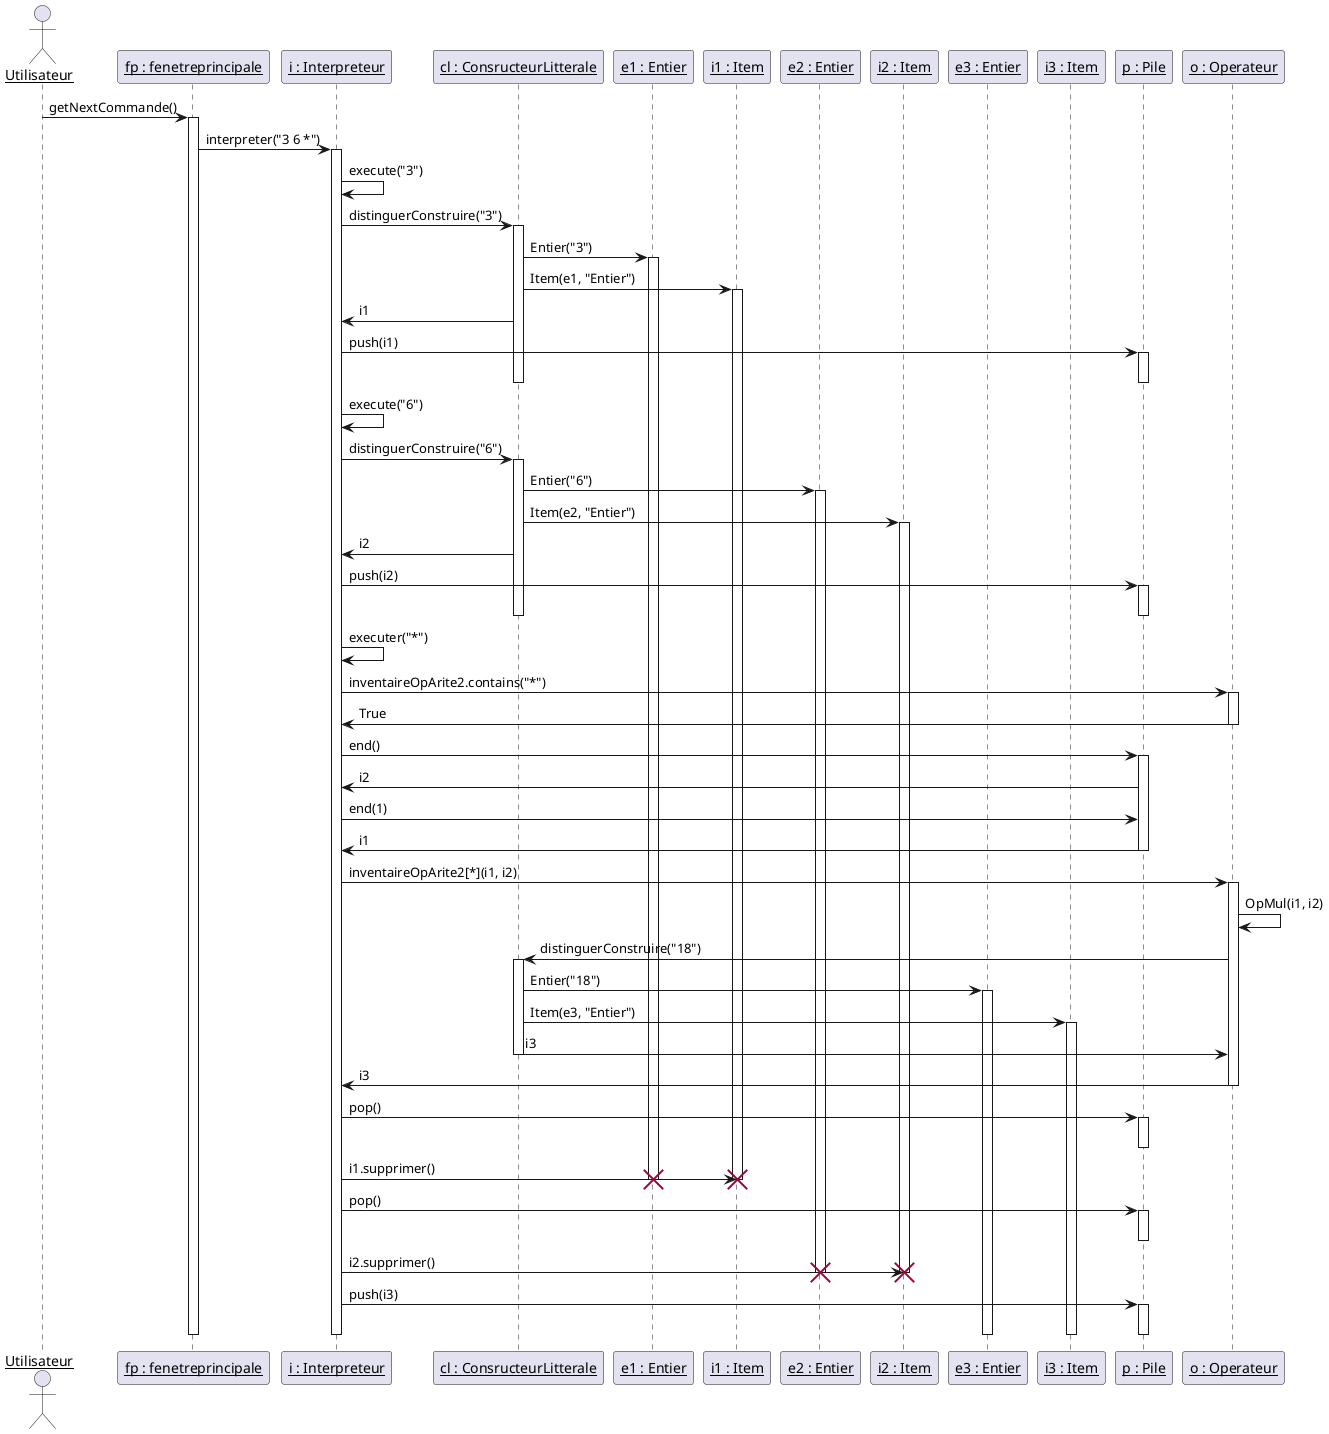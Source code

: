 @startuml

skinparam sequenceParticipant underline

actor Utilisateur
participant "fp : fenetreprincipale" as FP
participant "i : Interpreteur" as I
participant "cl : ConsructeurLitterale" as CL
participant "e1 : Entier" as E1
participant "i1 : Item" as I1
participant "e2 : Entier" as E2
participant "i2 : Item" as I2
participant "e3 : Entier" as E3
participant "i3 : Item" as I3
participant "p : Pile" as P
participant "o : Operateur" as O


Utilisateur -> FP : getNextCommande()
activate FP

FP -> I: interpreter("3 6 *")
activate I

I -> I: execute("3")

I -> CL : distinguerConstruire("3")
activate CL

CL -> E1 : Entier("3")
activate E1

CL -> I1 : Item(e1, "Entier")
activate I1

CL -> I : i1

I -> P : push(i1)
activate P

deactivate P
deactivate CL

I -> I: execute("6")

I -> CL : distinguerConstruire("6")
activate CL

CL -> E2 : Entier("6")
activate E2

CL -> I2 : Item(e2, "Entier")
activate I2

CL -> I : i2

I -> P : push(i2)
activate P

deactivate P
deactivate CL

I -> I: executer("*")



I -> O : inventaireOpArite2.contains("*")
activate O

O -> I : True
deactivate O

I -> P : end()
activate P

P -> I : i2

I -> P : end(1)

P -> I : i1
deactivate P

I -> O : inventaireOpArite2[*](i1, i2)
activate O

O -> O : OpMul(i1, i2)

O -> CL : distinguerConstruire("18")

activate CL

CL -> E3 : Entier("18")
activate E3

CL -> I3 : Item(e3, "Entier")
activate I3

CL -> O : i3
deactivate CL

O -> I : i3
deactivate O

I -> P : pop()
activate P
deactivate P

I -> I1 : i1.supprimer()
deactivate E1
destroy E1
deactivate I1
destroy I1

I -> P : pop()
activate P
deactivate P

I -> I2 : i2.supprimer()
deactivate E2
destroy E2
deactivate I2
destroy I2

I -> P : push(i3)
activate P
deactivate P

deactivate I
deactivate E3
deactivate I3
deactivate FP

@enduml
